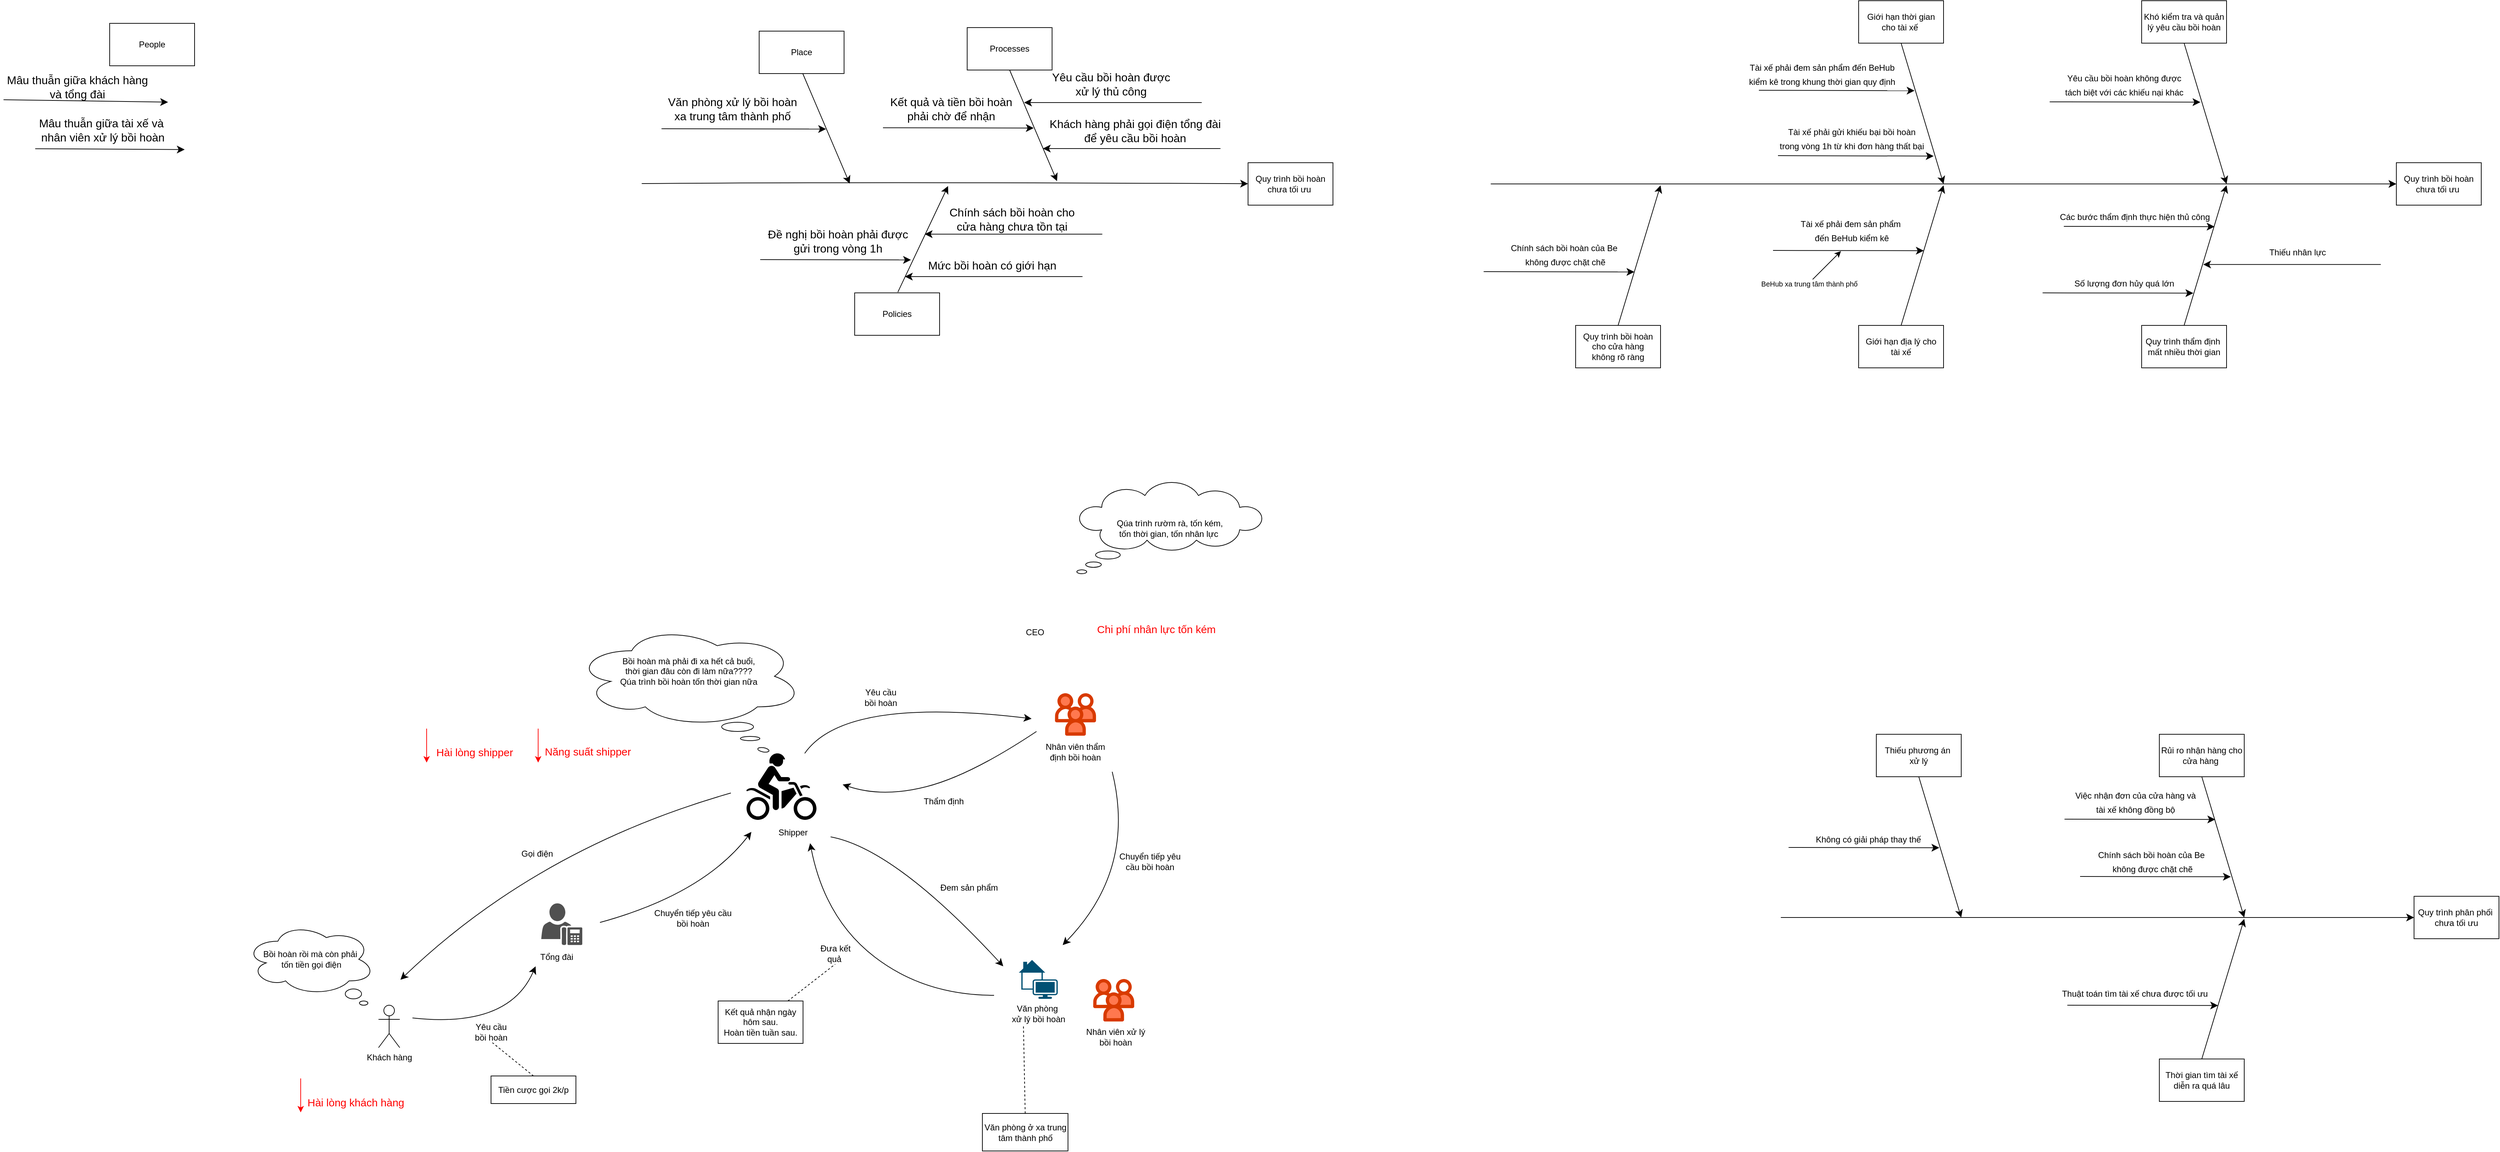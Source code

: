 <mxfile version="26.1.3">
  <diagram name="Page-1" id="skMmWQSyblpexci2RbYU">
    <mxGraphModel dx="3934" dy="1548" grid="1" gridSize="10" guides="1" tooltips="1" connect="1" arrows="1" fold="1" page="0" pageScale="1" pageWidth="850" pageHeight="1100" math="0" shadow="0">
      <root>
        <mxCell id="0" />
        <mxCell id="1" parent="0" />
        <mxCell id="IP3LngXVH1wphO-wjGAb-1" value="Quy trình bồi hoàn chưa tối ưu&amp;nbsp;" style="rounded=0;whiteSpace=wrap;html=1;" parent="1" vertex="1">
          <mxGeometry x="457" y="210" width="120" height="60" as="geometry" />
        </mxCell>
        <mxCell id="IP3LngXVH1wphO-wjGAb-5" value="" style="endArrow=classic;html=1;rounded=0;fontSize=12;startSize=8;endSize=8;curved=1;" parent="1" target="IP3LngXVH1wphO-wjGAb-1" edge="1">
          <mxGeometry width="50" height="50" relative="1" as="geometry">
            <mxPoint x="-400" y="239.528" as="sourcePoint" />
            <mxPoint x="-24" y="104" as="targetPoint" />
            <Array as="points">
              <mxPoint x="-79" y="237" />
            </Array>
          </mxGeometry>
        </mxCell>
        <mxCell id="IP3LngXVH1wphO-wjGAb-7" value="People" style="rounded=0;whiteSpace=wrap;html=1;" parent="1" vertex="1">
          <mxGeometry x="-1152" y="13" width="120" height="60" as="geometry" />
        </mxCell>
        <mxCell id="IP3LngXVH1wphO-wjGAb-8" value="Processes" style="rounded=0;whiteSpace=wrap;html=1;" parent="1" vertex="1">
          <mxGeometry x="60" y="19" width="120" height="60" as="geometry" />
        </mxCell>
        <mxCell id="IP3LngXVH1wphO-wjGAb-10" value="" style="endArrow=classic;html=1;rounded=0;fontSize=12;startSize=8;endSize=8;curved=1;exitX=0.5;exitY=1;exitDx=0;exitDy=0;" parent="1" source="IP3LngXVH1wphO-wjGAb-8" edge="1">
          <mxGeometry width="50" height="50" relative="1" as="geometry">
            <mxPoint x="335" y="122" as="sourcePoint" />
            <mxPoint x="187" y="236" as="targetPoint" />
          </mxGeometry>
        </mxCell>
        <mxCell id="IP3LngXVH1wphO-wjGAb-11" value="" style="endArrow=classic;html=1;rounded=0;fontSize=12;startSize=8;endSize=8;curved=1;" parent="1" edge="1">
          <mxGeometry width="50" height="50" relative="1" as="geometry">
            <mxPoint x="391.5" y="125" as="sourcePoint" />
            <mxPoint x="140.5" y="125" as="targetPoint" />
          </mxGeometry>
        </mxCell>
        <mxCell id="IP3LngXVH1wphO-wjGAb-12" value="Yêu cầu bồi hoàn được&lt;br&gt;xử lý thủ công" style="text;html=1;align=center;verticalAlign=middle;resizable=0;points=[];autosize=1;strokeColor=none;fillColor=none;fontSize=16;" parent="1" vertex="1">
          <mxGeometry x="170.5" y="74" width="185" height="50" as="geometry" />
        </mxCell>
        <mxCell id="IP3LngXVH1wphO-wjGAb-14" value="Mâu thuẫn giữa khách hàng &lt;br&gt;và tổng đài" style="text;html=1;align=center;verticalAlign=middle;resizable=0;points=[];autosize=1;strokeColor=none;fillColor=none;fontSize=16;" parent="1" vertex="1">
          <mxGeometry x="-1307" y="78" width="217" height="50" as="geometry" />
        </mxCell>
        <mxCell id="IP3LngXVH1wphO-wjGAb-15" value="" style="endArrow=classic;html=1;rounded=0;fontSize=12;startSize=8;endSize=8;curved=1;" parent="1" edge="1">
          <mxGeometry width="50" height="50" relative="1" as="geometry">
            <mxPoint x="418" y="190" as="sourcePoint" />
            <mxPoint x="167" y="190" as="targetPoint" />
          </mxGeometry>
        </mxCell>
        <mxCell id="IP3LngXVH1wphO-wjGAb-21" value="" style="endArrow=classic;html=1;rounded=0;fontSize=12;startSize=8;endSize=8;curved=1;" parent="1" edge="1">
          <mxGeometry width="50" height="50" relative="1" as="geometry">
            <mxPoint x="-59" y="160.6" as="sourcePoint" />
            <mxPoint x="154" y="161.01" as="targetPoint" />
          </mxGeometry>
        </mxCell>
        <mxCell id="IP3LngXVH1wphO-wjGAb-22" value="Chính sách bồi hoàn cho&lt;br&gt;cửa hàng chưa tồn tại" style="text;html=1;align=center;verticalAlign=middle;resizable=0;points=[];autosize=1;strokeColor=none;fillColor=none;fontSize=16;" parent="1" vertex="1">
          <mxGeometry x="25" y="265" width="195" height="50" as="geometry" />
        </mxCell>
        <mxCell id="IP3LngXVH1wphO-wjGAb-27" value="Kết quả và tiền bồi hoàn &lt;br&gt;phải&amp;nbsp;chờ để nhận" style="text;html=1;align=center;verticalAlign=middle;resizable=0;points=[];autosize=1;strokeColor=none;fillColor=none;fontSize=16;" parent="1" vertex="1">
          <mxGeometry x="-59" y="109" width="191" height="50" as="geometry" />
        </mxCell>
        <mxCell id="IP3LngXVH1wphO-wjGAb-32" value="Khách hàng phải gọi điện tổng đài&lt;br&gt;để yêu cầu bồi hoàn" style="text;html=1;align=center;verticalAlign=middle;resizable=0;points=[];autosize=1;strokeColor=none;fillColor=none;fontSize=16;" parent="1" vertex="1">
          <mxGeometry x="167" y="140" width="260" height="50" as="geometry" />
        </mxCell>
        <mxCell id="IP3LngXVH1wphO-wjGAb-35" value="" style="endArrow=classic;html=1;rounded=0;fontSize=12;startSize=8;endSize=8;curved=1;" parent="1" edge="1">
          <mxGeometry width="50" height="50" relative="1" as="geometry">
            <mxPoint x="-1302" y="121" as="sourcePoint" />
            <mxPoint x="-1069.5" y="124.41" as="targetPoint" />
          </mxGeometry>
        </mxCell>
        <mxCell id="IP3LngXVH1wphO-wjGAb-36" value="" style="endArrow=classic;html=1;rounded=0;fontSize=12;startSize=8;endSize=8;curved=1;exitX=0.024;exitY=1.025;exitDx=0;exitDy=0;exitPerimeter=0;" parent="1" source="IP3LngXVH1wphO-wjGAb-37" edge="1">
          <mxGeometry width="50" height="50" relative="1" as="geometry">
            <mxPoint x="-1361" y="191" as="sourcePoint" />
            <mxPoint x="-1046" y="191.41" as="targetPoint" />
          </mxGeometry>
        </mxCell>
        <mxCell id="IP3LngXVH1wphO-wjGAb-37" value="Mâu thuẫn giữa tài xế và&amp;nbsp;&lt;br&gt;nhân viên xử lý bồi hoàn" style="text;html=1;align=center;verticalAlign=middle;resizable=0;points=[];autosize=1;strokeColor=none;fillColor=none;fontSize=16;" parent="1" vertex="1">
          <mxGeometry x="-1262" y="139" width="199" height="50" as="geometry" />
        </mxCell>
        <mxCell id="IP3LngXVH1wphO-wjGAb-39" value="Khách hàng" style="shape=umlActor;verticalLabelPosition=bottom;verticalAlign=top;html=1;outlineConnect=0;" parent="1" vertex="1">
          <mxGeometry x="-772" y="1401" width="30" height="60" as="geometry" />
        </mxCell>
        <mxCell id="IP3LngXVH1wphO-wjGAb-44" value="" style="sketch=0;pointerEvents=1;shadow=0;dashed=0;html=1;strokeColor=none;fillColor=#505050;labelPosition=center;verticalLabelPosition=bottom;verticalAlign=top;outlineConnect=0;align=center;shape=mxgraph.office.users.um_enabled_user;" parent="1" vertex="1">
          <mxGeometry x="-542" y="1257" width="58" height="59" as="geometry" />
        </mxCell>
        <mxCell id="IP3LngXVH1wphO-wjGAb-51" value="Tổng đài" style="text;html=1;align=center;verticalAlign=middle;whiteSpace=wrap;rounded=0;" parent="1" vertex="1">
          <mxGeometry x="-550" y="1320" width="60" height="26" as="geometry" />
        </mxCell>
        <mxCell id="IP3LngXVH1wphO-wjGAb-52" value="" style="endArrow=classic;html=1;rounded=0;fontSize=12;startSize=8;endSize=8;curved=1;entryX=0;entryY=1;entryDx=0;entryDy=0;" parent="1" target="IP3LngXVH1wphO-wjGAb-51" edge="1">
          <mxGeometry width="50" height="50" relative="1" as="geometry">
            <mxPoint x="-724" y="1419" as="sourcePoint" />
            <mxPoint x="-631" y="1392" as="targetPoint" />
            <Array as="points">
              <mxPoint x="-588" y="1434" />
            </Array>
          </mxGeometry>
        </mxCell>
        <mxCell id="IP3LngXVH1wphO-wjGAb-53" value="Yêu cầu&amp;nbsp;&lt;br&gt;bồi hoàn&amp;nbsp;" style="text;html=1;align=center;verticalAlign=middle;whiteSpace=wrap;rounded=0;" parent="1" vertex="1">
          <mxGeometry x="-641" y="1424" width="60" height="30" as="geometry" />
        </mxCell>
        <mxCell id="IP3LngXVH1wphO-wjGAb-55" value="" style="shape=mxgraph.signs.sports.dirt_bike;html=1;pointerEvents=1;fillColor=#000000;strokeColor=none;verticalLabelPosition=bottom;verticalAlign=top;align=center;" parent="1" vertex="1">
          <mxGeometry x="-252" y="1045" width="99" height="94" as="geometry" />
        </mxCell>
        <mxCell id="IP3LngXVH1wphO-wjGAb-56" value="Shipper" style="text;html=1;align=center;verticalAlign=middle;whiteSpace=wrap;rounded=0;" parent="1" vertex="1">
          <mxGeometry x="-216.5" y="1142" width="60" height="30" as="geometry" />
        </mxCell>
        <mxCell id="U_PIkrMg_ZQXYNeByQK9-1" value="" style="verticalLabelPosition=bottom;aspect=fixed;html=1;shape=mxgraph.salesforce.employees;" parent="1" vertex="1">
          <mxGeometry x="238" y="1364" width="58.2" height="60" as="geometry" />
        </mxCell>
        <mxCell id="U_PIkrMg_ZQXYNeByQK9-2" value="" style="verticalLabelPosition=bottom;aspect=fixed;html=1;shape=mxgraph.salesforce.employees;" parent="1" vertex="1">
          <mxGeometry x="184" y="960" width="58.2" height="60" as="geometry" />
        </mxCell>
        <mxCell id="U_PIkrMg_ZQXYNeByQK9-3" value="Nhân viên thẩm định bồi hoàn" style="text;html=1;align=center;verticalAlign=middle;whiteSpace=wrap;rounded=0;" parent="1" vertex="1">
          <mxGeometry x="168.1" y="1028" width="90" height="30" as="geometry" />
        </mxCell>
        <mxCell id="U_PIkrMg_ZQXYNeByQK9-6" value="" style="endArrow=classic;html=1;rounded=0;fontSize=12;startSize=8;endSize=8;curved=1;" parent="1" source="IP3LngXVH1wphO-wjGAb-55" edge="1">
          <mxGeometry width="50" height="50" relative="1" as="geometry">
            <mxPoint x="-147" y="1041" as="sourcePoint" />
            <mxPoint x="151" y="996" as="targetPoint" />
            <Array as="points">
              <mxPoint x="-113" y="964" />
            </Array>
          </mxGeometry>
        </mxCell>
        <mxCell id="U_PIkrMg_ZQXYNeByQK9-7" value="Yêu cầu bồi hoàn" style="text;html=1;align=center;verticalAlign=middle;whiteSpace=wrap;rounded=0;" parent="1" vertex="1">
          <mxGeometry x="-92" y="951" width="60" height="30" as="geometry" />
        </mxCell>
        <mxCell id="U_PIkrMg_ZQXYNeByQK9-8" value="" style="endArrow=classic;html=1;rounded=0;fontSize=12;startSize=8;endSize=8;curved=1;" parent="1" edge="1">
          <mxGeometry width="50" height="50" relative="1" as="geometry">
            <mxPoint x="158" y="1014" as="sourcePoint" />
            <mxPoint x="-116" y="1089" as="targetPoint" />
            <Array as="points">
              <mxPoint x="65" y="1076" />
              <mxPoint x="-60" y="1108" />
            </Array>
          </mxGeometry>
        </mxCell>
        <mxCell id="U_PIkrMg_ZQXYNeByQK9-9" value="Thẩm định" style="text;html=1;align=center;verticalAlign=middle;whiteSpace=wrap;rounded=0;" parent="1" vertex="1">
          <mxGeometry x="-3" y="1098" width="60" height="30" as="geometry" />
        </mxCell>
        <mxCell id="U_PIkrMg_ZQXYNeByQK9-10" value="Nhân viên xử lý bồi hoàn" style="text;html=1;align=center;verticalAlign=middle;whiteSpace=wrap;rounded=0;" parent="1" vertex="1">
          <mxGeometry x="219" y="1431" width="102" height="30" as="geometry" />
        </mxCell>
        <mxCell id="U_PIkrMg_ZQXYNeByQK9-17" value="" style="endArrow=classic;html=1;rounded=0;fontSize=12;startSize=8;endSize=8;curved=1;" parent="1" edge="1">
          <mxGeometry width="50" height="50" relative="1" as="geometry">
            <mxPoint x="265" y="1071" as="sourcePoint" />
            <mxPoint x="195" y="1316" as="targetPoint" />
            <Array as="points">
              <mxPoint x="299" y="1209" />
            </Array>
          </mxGeometry>
        </mxCell>
        <mxCell id="U_PIkrMg_ZQXYNeByQK9-19" value="Chuyển tiếp yêu cầu bồi hoàn" style="text;html=1;align=center;verticalAlign=middle;whiteSpace=wrap;rounded=0;" parent="1" vertex="1">
          <mxGeometry x="269" y="1183" width="99" height="30" as="geometry" />
        </mxCell>
        <mxCell id="U_PIkrMg_ZQXYNeByQK9-20" value="" style="endArrow=classic;html=1;rounded=0;fontSize=12;startSize=8;endSize=8;curved=1;" parent="1" edge="1">
          <mxGeometry width="50" height="50" relative="1" as="geometry">
            <mxPoint x="-133" y="1163" as="sourcePoint" />
            <mxPoint x="111" y="1346" as="targetPoint" />
            <Array as="points">
              <mxPoint x="-42" y="1180" />
            </Array>
          </mxGeometry>
        </mxCell>
        <mxCell id="U_PIkrMg_ZQXYNeByQK9-23" value="Đem sản phẩm&amp;nbsp;" style="text;html=1;align=center;verticalAlign=middle;resizable=0;points=[];autosize=1;strokeColor=none;fillColor=none;" parent="1" vertex="1">
          <mxGeometry x="12" y="1222" width="103" height="26" as="geometry" />
        </mxCell>
        <mxCell id="U_PIkrMg_ZQXYNeByQK9-24" value="" style="endArrow=classic;html=1;rounded=0;fontSize=12;startSize=8;endSize=8;curved=1;" parent="1" edge="1">
          <mxGeometry width="50" height="50" relative="1" as="geometry">
            <mxPoint x="98" y="1387" as="sourcePoint" />
            <mxPoint x="-162" y="1172" as="targetPoint" />
            <Array as="points">
              <mxPoint y="1387" />
              <mxPoint x="-141" y="1279" />
            </Array>
          </mxGeometry>
        </mxCell>
        <mxCell id="U_PIkrMg_ZQXYNeByQK9-27" value="Đưa kết quả&amp;nbsp;" style="text;html=1;align=center;verticalAlign=middle;whiteSpace=wrap;rounded=0;" parent="1" vertex="1">
          <mxGeometry x="-156.5" y="1313" width="60" height="30" as="geometry" />
        </mxCell>
        <mxCell id="U_PIkrMg_ZQXYNeByQK9-28" value="" style="endArrow=classic;html=1;rounded=0;fontSize=12;startSize=8;endSize=8;curved=1;entryX=0.5;entryY=1;entryDx=0;entryDy=0;" parent="1" edge="1">
          <mxGeometry width="50" height="50" relative="1" as="geometry">
            <mxPoint x="-459" y="1284" as="sourcePoint" />
            <mxPoint x="-245" y="1156" as="targetPoint" />
            <Array as="points">
              <mxPoint x="-313" y="1244" />
            </Array>
          </mxGeometry>
        </mxCell>
        <mxCell id="U_PIkrMg_ZQXYNeByQK9-32" value="Chuyển tiếp yêu cầu &lt;br&gt;bồi hoàn" style="text;html=1;align=center;verticalAlign=middle;resizable=0;points=[];autosize=1;strokeColor=none;fillColor=none;" parent="1" vertex="1">
          <mxGeometry x="-392" y="1257" width="127" height="41" as="geometry" />
        </mxCell>
        <mxCell id="U_PIkrMg_ZQXYNeByQK9-33" value="" style="endArrow=classic;html=1;rounded=0;fontSize=12;startSize=8;endSize=8;curved=1;" parent="1" edge="1">
          <mxGeometry width="50" height="50" relative="1" as="geometry">
            <mxPoint x="-274" y="1101" as="sourcePoint" />
            <mxPoint x="-741" y="1365" as="targetPoint" />
            <Array as="points">
              <mxPoint x="-547" y="1179" />
            </Array>
          </mxGeometry>
        </mxCell>
        <mxCell id="U_PIkrMg_ZQXYNeByQK9-34" value="Gọi điện&amp;nbsp;" style="text;html=1;align=center;verticalAlign=middle;whiteSpace=wrap;rounded=0;" parent="1" vertex="1">
          <mxGeometry x="-576" y="1172" width="60" height="30" as="geometry" />
        </mxCell>
        <mxCell id="U_PIkrMg_ZQXYNeByQK9-38" value="Bồi hoàn rồi mà còn phải&lt;br&gt;&amp;nbsp;tốn tiền gọi điện" style="ellipse;shape=cloud;whiteSpace=wrap;html=1;" parent="1" vertex="1">
          <mxGeometry x="-960" y="1285" width="183" height="102" as="geometry" />
        </mxCell>
        <mxCell id="U_PIkrMg_ZQXYNeByQK9-40" value="" style="ellipse;whiteSpace=wrap;html=1;" parent="1" vertex="1">
          <mxGeometry x="-819" y="1378" width="23" height="14" as="geometry" />
        </mxCell>
        <mxCell id="U_PIkrMg_ZQXYNeByQK9-41" value="" style="ellipse;whiteSpace=wrap;html=1;" parent="1" vertex="1">
          <mxGeometry x="-799" y="1395" width="12" height="6" as="geometry" />
        </mxCell>
        <mxCell id="U_PIkrMg_ZQXYNeByQK9-43" value="" style="points=[[0.115,0.05,0],[0.335,0,0],[0.98,0.52,0],[1,0.71,0],[0.68,1,0],[0.065,0.76,0],[0,0.33,0],[0.68,0.33,0]];verticalLabelPosition=bottom;sketch=0;html=1;verticalAlign=top;aspect=fixed;align=center;pointerEvents=1;shape=mxgraph.cisco19.home_office;fillColor=#005073;strokeColor=none;" parent="1" vertex="1">
          <mxGeometry x="133" y="1337" width="55" height="55" as="geometry" />
        </mxCell>
        <mxCell id="U_PIkrMg_ZQXYNeByQK9-45" value="Văn phòng&amp;nbsp;&lt;br&gt;xử lý bồi hoàn" style="text;html=1;align=center;verticalAlign=middle;whiteSpace=wrap;rounded=0;" parent="1" vertex="1">
          <mxGeometry x="118.5" y="1398" width="84" height="30" as="geometry" />
        </mxCell>
        <mxCell id="U_PIkrMg_ZQXYNeByQK9-46" value="Văn phòng ở xa trung tâm thành phố" style="rounded=0;whiteSpace=wrap;html=1;" parent="1" vertex="1">
          <mxGeometry x="81.5" y="1554" width="121" height="53" as="geometry" />
        </mxCell>
        <mxCell id="U_PIkrMg_ZQXYNeByQK9-47" value="" style="endArrow=none;dashed=1;html=1;rounded=0;entryX=0.25;entryY=1;entryDx=0;entryDy=0;exitX=0.5;exitY=0;exitDx=0;exitDy=0;" parent="1" source="U_PIkrMg_ZQXYNeByQK9-46" target="U_PIkrMg_ZQXYNeByQK9-45" edge="1">
          <mxGeometry width="50" height="50" relative="1" as="geometry">
            <mxPoint x="180" y="1590" as="sourcePoint" />
            <mxPoint x="230" y="1540" as="targetPoint" />
          </mxGeometry>
        </mxCell>
        <mxCell id="U_PIkrMg_ZQXYNeByQK9-48" value="Tiền cược gọi 2k/p" style="rounded=0;whiteSpace=wrap;html=1;" parent="1" vertex="1">
          <mxGeometry x="-613" y="1501" width="120" height="39" as="geometry" />
        </mxCell>
        <mxCell id="U_PIkrMg_ZQXYNeByQK9-49" value="" style="endArrow=none;dashed=1;html=1;rounded=0;entryX=0.5;entryY=1;entryDx=0;entryDy=0;exitX=0.5;exitY=0;exitDx=0;exitDy=0;" parent="1" source="U_PIkrMg_ZQXYNeByQK9-48" target="IP3LngXVH1wphO-wjGAb-53" edge="1">
          <mxGeometry width="50" height="50" relative="1" as="geometry">
            <mxPoint x="-453" y="1487" as="sourcePoint" />
            <mxPoint x="-403" y="1437" as="targetPoint" />
          </mxGeometry>
        </mxCell>
        <mxCell id="U_PIkrMg_ZQXYNeByQK9-50" value="Bồi hoàn mà phải đi xa hết cả buổi, &lt;br&gt;thời gian đâu còn đi làm nữa????&lt;br&gt;Qúa trình bồi hoàn tốn thời gian nữa&lt;br&gt;&lt;div&gt;&lt;br&gt;&lt;/div&gt;" style="ellipse;shape=cloud;whiteSpace=wrap;html=1;" parent="1" vertex="1">
          <mxGeometry x="-495" y="864" width="323" height="144" as="geometry" />
        </mxCell>
        <mxCell id="U_PIkrMg_ZQXYNeByQK9-51" value="" style="ellipse;whiteSpace=wrap;html=1;" parent="1" vertex="1">
          <mxGeometry x="-287" y="1001" width="45" height="13" as="geometry" />
        </mxCell>
        <mxCell id="U_PIkrMg_ZQXYNeByQK9-52" value="" style="ellipse;whiteSpace=wrap;html=1;" parent="1" vertex="1">
          <mxGeometry x="-260.5" y="1021" width="27.5" height="6" as="geometry" />
        </mxCell>
        <mxCell id="U_PIkrMg_ZQXYNeByQK9-53" value="" style="ellipse;whiteSpace=wrap;html=1;rotation=10;" parent="1" vertex="1">
          <mxGeometry x="-236" y="1037" width="16" height="6" as="geometry" />
        </mxCell>
        <mxCell id="U_PIkrMg_ZQXYNeByQK9-54" value="" style="shape=image;html=1;verticalAlign=top;verticalLabelPosition=bottom;labelBackgroundColor=#ffffff;imageAspect=0;aspect=fixed;image=https://cdn4.iconfinder.com/data/icons/ionicons/512/icon-eye-128.png" parent="1" vertex="1">
          <mxGeometry x="98" y="754" width="128" height="128" as="geometry" />
        </mxCell>
        <mxCell id="U_PIkrMg_ZQXYNeByQK9-56" value="Kết quả nhận ngày hôm sau.&lt;br&gt;Hoàn tiền tuần sau." style="rounded=0;whiteSpace=wrap;html=1;" parent="1" vertex="1">
          <mxGeometry x="-292" y="1395" width="120" height="60" as="geometry" />
        </mxCell>
        <mxCell id="U_PIkrMg_ZQXYNeByQK9-57" value="" style="endArrow=none;dashed=1;html=1;rounded=0;entryX=0.5;entryY=1;entryDx=0;entryDy=0;" parent="1" source="U_PIkrMg_ZQXYNeByQK9-56" target="U_PIkrMg_ZQXYNeByQK9-27" edge="1">
          <mxGeometry width="50" height="50" relative="1" as="geometry">
            <mxPoint x="-156" y="1262" as="sourcePoint" />
            <mxPoint x="-106" y="1212" as="targetPoint" />
          </mxGeometry>
        </mxCell>
        <mxCell id="U_PIkrMg_ZQXYNeByQK9-58" value="CEO" style="text;html=1;align=center;verticalAlign=middle;whiteSpace=wrap;rounded=0;" parent="1" vertex="1">
          <mxGeometry x="126" y="859" width="60" height="30" as="geometry" />
        </mxCell>
        <mxCell id="U_PIkrMg_ZQXYNeByQK9-59" value="Qúa trình rườm rà, tốn kém, &lt;br&gt;tốn thời gian, tốn nhân lực&amp;nbsp;" style="whiteSpace=wrap;html=1;shape=mxgraph.basic.cloud_callout" parent="1" vertex="1">
          <mxGeometry x="215" y="662" width="263" height="129" as="geometry" />
        </mxCell>
        <mxCell id="U_PIkrMg_ZQXYNeByQK9-60" value="&lt;span style=&quot;background-color: light-dark(#ffffff, var(--ge-dark-color, #121212));&quot;&gt;&lt;font style=&quot;color: rgb(255, 0, 0); font-size: 15px;&quot;&gt;Hài lòng khách hàng&lt;/font&gt;&lt;/span&gt;" style="text;html=1;align=center;verticalAlign=middle;whiteSpace=wrap;rounded=0;" parent="1" vertex="1">
          <mxGeometry x="-878" y="1522.5" width="148" height="31.5" as="geometry" />
        </mxCell>
        <mxCell id="U_PIkrMg_ZQXYNeByQK9-61" value="" style="endArrow=classic;html=1;rounded=0;strokeColor=#FF0000;" parent="1" edge="1">
          <mxGeometry width="50" height="50" relative="1" as="geometry">
            <mxPoint x="-882" y="1504.5" as="sourcePoint" />
            <mxPoint x="-882" y="1552.5" as="targetPoint" />
          </mxGeometry>
        </mxCell>
        <mxCell id="U_PIkrMg_ZQXYNeByQK9-62" value="&lt;span style=&quot;background-color: light-dark(#ffffff, var(--ge-dark-color, #121212));&quot;&gt;&lt;font style=&quot;color: rgb(255, 0, 0); font-size: 15px;&quot;&gt;Năng suất shipper&lt;/font&gt;&lt;/span&gt;" style="text;html=1;align=center;verticalAlign=middle;whiteSpace=wrap;rounded=0;" parent="1" vertex="1">
          <mxGeometry x="-550" y="1026.5" width="148" height="31.5" as="geometry" />
        </mxCell>
        <mxCell id="U_PIkrMg_ZQXYNeByQK9-63" value="&lt;span style=&quot;background-color: light-dark(#ffffff, var(--ge-dark-color, #121212));&quot;&gt;&lt;font style=&quot;color: rgb(255, 0, 0); font-size: 15px;&quot;&gt;Hài lòng shipper&lt;/font&gt;&lt;/span&gt;" style="text;html=1;align=center;verticalAlign=middle;whiteSpace=wrap;rounded=0;" parent="1" vertex="1">
          <mxGeometry x="-710" y="1027.25" width="148" height="31.5" as="geometry" />
        </mxCell>
        <mxCell id="U_PIkrMg_ZQXYNeByQK9-67" value="" style="endArrow=classic;html=1;rounded=0;strokeColor=#FF0000;" parent="1" edge="1">
          <mxGeometry width="50" height="50" relative="1" as="geometry">
            <mxPoint x="-546.36" y="1010" as="sourcePoint" />
            <mxPoint x="-546.36" y="1058" as="targetPoint" />
          </mxGeometry>
        </mxCell>
        <mxCell id="U_PIkrMg_ZQXYNeByQK9-68" value="" style="endArrow=classic;html=1;rounded=0;strokeColor=#FF0000;" parent="1" edge="1">
          <mxGeometry width="50" height="50" relative="1" as="geometry">
            <mxPoint x="-704" y="1010" as="sourcePoint" />
            <mxPoint x="-704" y="1058" as="targetPoint" />
          </mxGeometry>
        </mxCell>
        <mxCell id="U_PIkrMg_ZQXYNeByQK9-69" value="&lt;span style=&quot;background-color: light-dark(#ffffff, var(--ge-dark-color, #121212));&quot;&gt;&lt;font style=&quot;color: rgb(255, 0, 0); font-size: 15px;&quot;&gt;Chi phí nhân lực tốn kém&lt;/font&gt;&lt;/span&gt;" style="text;html=1;align=center;verticalAlign=middle;whiteSpace=wrap;rounded=0;" parent="1" vertex="1">
          <mxGeometry x="238" y="853" width="179" height="31.5" as="geometry" />
        </mxCell>
        <mxCell id="-tskYSFvkNlBVMREnxVG-7" value="" style="endArrow=classic;html=1;rounded=0;fontSize=12;startSize=8;endSize=8;curved=1;exitX=0.5;exitY=1;exitDx=0;exitDy=0;" edge="1" parent="1">
          <mxGeometry width="50" height="50" relative="1" as="geometry">
            <mxPoint x="-173" y="82.5" as="sourcePoint" />
            <mxPoint x="-106" y="239.5" as="targetPoint" />
          </mxGeometry>
        </mxCell>
        <mxCell id="-tskYSFvkNlBVMREnxVG-9" value="Place" style="rounded=0;whiteSpace=wrap;html=1;" vertex="1" parent="1">
          <mxGeometry x="-234" y="24" width="120" height="60" as="geometry" />
        </mxCell>
        <mxCell id="-tskYSFvkNlBVMREnxVG-11" value="Policies" style="rounded=0;whiteSpace=wrap;html=1;" vertex="1" parent="1">
          <mxGeometry x="-99" y="394" width="120" height="60" as="geometry" />
        </mxCell>
        <mxCell id="-tskYSFvkNlBVMREnxVG-12" value="" style="endArrow=classic;html=1;rounded=0;fontSize=12;startSize=8;endSize=8;curved=1;" edge="1" parent="1">
          <mxGeometry width="50" height="50" relative="1" as="geometry">
            <mxPoint x="251" y="311.0" as="sourcePoint" />
            <mxPoint y="311.0" as="targetPoint" />
          </mxGeometry>
        </mxCell>
        <mxCell id="-tskYSFvkNlBVMREnxVG-13" value="" style="endArrow=classic;html=1;rounded=0;fontSize=12;startSize=8;endSize=8;curved=1;" edge="1" parent="1">
          <mxGeometry width="50" height="50" relative="1" as="geometry">
            <mxPoint x="223" y="371" as="sourcePoint" />
            <mxPoint x="-28" y="371" as="targetPoint" />
          </mxGeometry>
        </mxCell>
        <mxCell id="-tskYSFvkNlBVMREnxVG-14" value="Mức bồi hoàn có giới hạn" style="text;html=1;align=center;verticalAlign=middle;resizable=0;points=[];autosize=1;strokeColor=none;fillColor=none;fontSize=16;" vertex="1" parent="1">
          <mxGeometry x="-5" y="339" width="199" height="31" as="geometry" />
        </mxCell>
        <mxCell id="-tskYSFvkNlBVMREnxVG-15" value="Đề nghị bồi hoàn phải được&lt;br&gt;gửi trong vòng 1h" style="text;html=1;align=center;verticalAlign=middle;resizable=0;points=[];autosize=1;strokeColor=none;fillColor=none;fontSize=16;" vertex="1" parent="1">
          <mxGeometry x="-231" y="296" width="216" height="50" as="geometry" />
        </mxCell>
        <mxCell id="-tskYSFvkNlBVMREnxVG-16" value="" style="endArrow=classic;html=1;rounded=0;fontSize=12;startSize=8;endSize=8;curved=1;" edge="1" parent="1">
          <mxGeometry width="50" height="50" relative="1" as="geometry">
            <mxPoint x="-232.5" y="347" as="sourcePoint" />
            <mxPoint x="-19.5" y="347.41" as="targetPoint" />
          </mxGeometry>
        </mxCell>
        <mxCell id="-tskYSFvkNlBVMREnxVG-18" value="" style="endArrow=classic;html=1;rounded=0;fontSize=12;startSize=8;endSize=8;curved=1;exitX=0.5;exitY=0;exitDx=0;exitDy=0;" edge="1" parent="1">
          <mxGeometry width="50" height="50" relative="1" as="geometry">
            <mxPoint x="-38" y="393" as="sourcePoint" />
            <mxPoint x="33" y="243" as="targetPoint" />
          </mxGeometry>
        </mxCell>
        <mxCell id="-tskYSFvkNlBVMREnxVG-24" value="" style="endArrow=classic;html=1;rounded=0;fontSize=12;startSize=8;endSize=8;curved=1;" edge="1" parent="1">
          <mxGeometry width="50" height="50" relative="1" as="geometry">
            <mxPoint x="-372" y="162" as="sourcePoint" />
            <mxPoint x="-139.5" y="162.41" as="targetPoint" />
          </mxGeometry>
        </mxCell>
        <mxCell id="-tskYSFvkNlBVMREnxVG-25" value="Văn phòng xử lý bồi hoàn&lt;br&gt;xa trung tâm thành phố" style="text;html=1;align=center;verticalAlign=middle;resizable=0;points=[];autosize=1;strokeColor=none;fillColor=none;fontSize=16;" vertex="1" parent="1">
          <mxGeometry x="-372" y="109" width="200" height="50" as="geometry" />
        </mxCell>
        <mxCell id="-tskYSFvkNlBVMREnxVG-27" value="Quy trình bồi hoàn chưa tối ưu&amp;nbsp;" style="rounded=0;whiteSpace=wrap;html=1;" vertex="1" parent="1">
          <mxGeometry x="2080" y="210" width="120" height="60" as="geometry" />
        </mxCell>
        <mxCell id="-tskYSFvkNlBVMREnxVG-28" value="" style="endArrow=classic;html=1;rounded=0;fontSize=12;startSize=8;endSize=8;curved=1;" edge="1" parent="1" target="-tskYSFvkNlBVMREnxVG-27">
          <mxGeometry width="50" height="50" relative="1" as="geometry">
            <mxPoint x="800" y="240.042" as="sourcePoint" />
            <mxPoint x="1501" y="107.5" as="targetPoint" />
            <Array as="points">
              <mxPoint x="1446" y="240.5" />
            </Array>
          </mxGeometry>
        </mxCell>
        <mxCell id="-tskYSFvkNlBVMREnxVG-29" value="Khó kiểm tra và quản&lt;br&gt;lý yêu cầu bồi hoàn" style="rounded=0;whiteSpace=wrap;html=1;" vertex="1" parent="1">
          <mxGeometry x="1720" y="-19" width="120" height="60" as="geometry" />
        </mxCell>
        <mxCell id="-tskYSFvkNlBVMREnxVG-30" value="" style="endArrow=classic;html=1;rounded=0;fontSize=12;startSize=8;endSize=8;curved=1;exitX=0.5;exitY=1;exitDx=0;exitDy=0;" edge="1" parent="1" source="-tskYSFvkNlBVMREnxVG-29">
          <mxGeometry width="50" height="50" relative="1" as="geometry">
            <mxPoint x="1860" y="125.5" as="sourcePoint" />
            <mxPoint x="1840" y="240" as="targetPoint" />
          </mxGeometry>
        </mxCell>
        <mxCell id="-tskYSFvkNlBVMREnxVG-34" value="" style="endArrow=classic;html=1;rounded=0;fontSize=12;startSize=8;endSize=8;curved=1;" edge="1" parent="1">
          <mxGeometry width="50" height="50" relative="1" as="geometry">
            <mxPoint x="1590" y="124.0" as="sourcePoint" />
            <mxPoint x="1803" y="124.41" as="targetPoint" />
          </mxGeometry>
        </mxCell>
        <mxCell id="-tskYSFvkNlBVMREnxVG-40" value="Quy trình thẩm định&amp;nbsp;&lt;br&gt;mất nhiều thời gian" style="rounded=0;whiteSpace=wrap;html=1;" vertex="1" parent="1">
          <mxGeometry x="1720" y="440" width="120" height="60" as="geometry" />
        </mxCell>
        <mxCell id="-tskYSFvkNlBVMREnxVG-44" value="&lt;span style=&quot;font-size: 12px;&quot;&gt;Yêu cầu bồi hoàn không được&lt;br&gt;tách biệt với các khiếu nại khác&lt;/span&gt;" style="text;html=1;align=center;verticalAlign=middle;resizable=0;points=[];autosize=1;strokeColor=none;fillColor=none;fontSize=16;" vertex="1" parent="1">
          <mxGeometry x="1600" y="74" width="190" height="50" as="geometry" />
        </mxCell>
        <mxCell id="-tskYSFvkNlBVMREnxVG-46" value="" style="endArrow=classic;html=1;rounded=0;fontSize=12;startSize=8;endSize=8;curved=1;exitX=0.5;exitY=0;exitDx=0;exitDy=0;" edge="1" parent="1" source="-tskYSFvkNlBVMREnxVG-40">
          <mxGeometry width="50" height="50" relative="1" as="geometry">
            <mxPoint x="1785" y="392" as="sourcePoint" />
            <mxPoint x="1840" y="242" as="targetPoint" />
          </mxGeometry>
        </mxCell>
        <mxCell id="-tskYSFvkNlBVMREnxVG-54" value="" style="endArrow=classic;html=1;rounded=0;fontSize=12;startSize=8;endSize=8;curved=1;" edge="1" parent="1">
          <mxGeometry width="50" height="50" relative="1" as="geometry">
            <mxPoint x="1580" y="394" as="sourcePoint" />
            <mxPoint x="1793" y="394.41" as="targetPoint" />
          </mxGeometry>
        </mxCell>
        <mxCell id="-tskYSFvkNlBVMREnxVG-55" value="&lt;span style=&quot;font-size: 12px;&quot;&gt;Các bước thẩm định thực hiện thủ công&lt;/span&gt;" style="text;html=1;align=center;verticalAlign=middle;resizable=0;points=[];autosize=1;strokeColor=none;fillColor=none;fontSize=16;" vertex="1" parent="1">
          <mxGeometry x="1590" y="270" width="240" height="30" as="geometry" />
        </mxCell>
        <mxCell id="-tskYSFvkNlBVMREnxVG-56" value="" style="endArrow=classic;html=1;rounded=0;fontSize=12;startSize=8;endSize=8;curved=1;" edge="1" parent="1">
          <mxGeometry width="50" height="50" relative="1" as="geometry">
            <mxPoint x="1610" y="300" as="sourcePoint" />
            <mxPoint x="1823" y="300.41" as="targetPoint" />
          </mxGeometry>
        </mxCell>
        <mxCell id="-tskYSFvkNlBVMREnxVG-57" value="&lt;span style=&quot;font-size: 12px;&quot;&gt;Số lượng đơn hủy quá lớn&lt;/span&gt;" style="text;html=1;align=center;verticalAlign=middle;resizable=0;points=[];autosize=1;strokeColor=none;fillColor=none;fontSize=16;" vertex="1" parent="1">
          <mxGeometry x="1615" y="364" width="160" height="30" as="geometry" />
        </mxCell>
        <mxCell id="-tskYSFvkNlBVMREnxVG-59" value="" style="endArrow=classic;html=1;rounded=0;fontSize=12;startSize=8;endSize=8;curved=1;" edge="1" parent="1">
          <mxGeometry width="50" height="50" relative="1" as="geometry">
            <mxPoint x="2058" y="353.91" as="sourcePoint" />
            <mxPoint x="1807" y="353.91" as="targetPoint" />
          </mxGeometry>
        </mxCell>
        <mxCell id="-tskYSFvkNlBVMREnxVG-60" value="&lt;span style=&quot;font-size: 12px;&quot;&gt;Thiếu nhân lực&lt;/span&gt;" style="text;html=1;align=center;verticalAlign=middle;resizable=0;points=[];autosize=1;strokeColor=none;fillColor=none;fontSize=16;" vertex="1" parent="1">
          <mxGeometry x="1890" y="320" width="100" height="30" as="geometry" />
        </mxCell>
        <mxCell id="-tskYSFvkNlBVMREnxVG-61" value="Giới hạn thời gian cho tài xế&amp;nbsp;" style="rounded=0;whiteSpace=wrap;html=1;" vertex="1" parent="1">
          <mxGeometry x="1320" y="-19" width="120" height="60" as="geometry" />
        </mxCell>
        <mxCell id="-tskYSFvkNlBVMREnxVG-62" value="" style="endArrow=classic;html=1;rounded=0;fontSize=12;startSize=8;endSize=8;curved=1;" edge="1" parent="1">
          <mxGeometry width="50" height="50" relative="1" as="geometry">
            <mxPoint x="1179" y="107.57" as="sourcePoint" />
            <mxPoint x="1399" y="108.19" as="targetPoint" />
          </mxGeometry>
        </mxCell>
        <mxCell id="-tskYSFvkNlBVMREnxVG-63" value="&lt;span style=&quot;font-size: 12px;&quot;&gt;Tài xế phải đem sản phẩm&amp;nbsp;&lt;br&gt;đến BeHub kiểm kê&lt;/span&gt;" style="text;html=1;align=center;verticalAlign=middle;resizable=0;points=[];autosize=1;strokeColor=none;fillColor=none;fontSize=16;" vertex="1" parent="1">
          <mxGeometry x="1225" y="280" width="170" height="50" as="geometry" />
        </mxCell>
        <mxCell id="-tskYSFvkNlBVMREnxVG-64" value="" style="endArrow=classic;html=1;rounded=0;fontSize=12;startSize=8;endSize=8;curved=1;exitX=0.5;exitY=1;exitDx=0;exitDy=0;" edge="1" parent="1">
          <mxGeometry width="50" height="50" relative="1" as="geometry">
            <mxPoint x="1380" y="41" as="sourcePoint" />
            <mxPoint x="1440" y="240" as="targetPoint" />
          </mxGeometry>
        </mxCell>
        <mxCell id="-tskYSFvkNlBVMREnxVG-66" value="" style="endArrow=classic;html=1;rounded=0;fontSize=12;startSize=8;endSize=8;curved=1;exitX=0.5;exitY=0;exitDx=0;exitDy=0;" edge="1" parent="1">
          <mxGeometry width="50" height="50" relative="1" as="geometry">
            <mxPoint x="1380" y="440" as="sourcePoint" />
            <mxPoint x="1440" y="242" as="targetPoint" />
          </mxGeometry>
        </mxCell>
        <mxCell id="-tskYSFvkNlBVMREnxVG-67" value="Giới hạn địa lý cho&lt;div&gt;tài xế&lt;/div&gt;" style="rounded=0;whiteSpace=wrap;html=1;" vertex="1" parent="1">
          <mxGeometry x="1320" y="440" width="120" height="60" as="geometry" />
        </mxCell>
        <mxCell id="-tskYSFvkNlBVMREnxVG-68" value="" style="endArrow=classic;html=1;rounded=0;" edge="1" parent="1">
          <mxGeometry width="50" height="50" relative="1" as="geometry">
            <mxPoint x="1255" y="375" as="sourcePoint" />
            <mxPoint x="1295" y="335" as="targetPoint" />
          </mxGeometry>
        </mxCell>
        <mxCell id="-tskYSFvkNlBVMREnxVG-69" value="&lt;font style=&quot;font-size: 10px;&quot;&gt;BeHub xa trung tâm thành phố&lt;/font&gt;" style="text;html=1;align=center;verticalAlign=middle;resizable=0;points=[];autosize=1;strokeColor=none;fillColor=none;fontSize=16;" vertex="1" parent="1">
          <mxGeometry x="1170" y="364" width="160" height="30" as="geometry" />
        </mxCell>
        <mxCell id="-tskYSFvkNlBVMREnxVG-74" value="" style="endArrow=classic;html=1;rounded=0;fontSize=12;startSize=8;endSize=8;curved=1;" edge="1" parent="1">
          <mxGeometry width="50" height="50" relative="1" as="geometry">
            <mxPoint x="1199" y="334.0" as="sourcePoint" />
            <mxPoint x="1412" y="334.41" as="targetPoint" />
          </mxGeometry>
        </mxCell>
        <mxCell id="-tskYSFvkNlBVMREnxVG-75" value="&lt;span style=&quot;font-size: 12px;&quot;&gt;Tài xế phải đem sản phẩm đến BeHub&lt;br&gt;kiểm kê trong khung thời gian quy định&lt;/span&gt;" style="text;html=1;align=center;verticalAlign=middle;resizable=0;points=[];autosize=1;strokeColor=none;fillColor=none;fontSize=16;" vertex="1" parent="1">
          <mxGeometry x="1153" y="58.57" width="230" height="50" as="geometry" />
        </mxCell>
        <mxCell id="-tskYSFvkNlBVMREnxVG-77" value="&lt;span style=&quot;font-size: 12px;&quot;&gt;Tài xế phải gửi khiếu bại bồi hoàn&lt;br&gt;trong vòng 1h từ khi đơn hàng thất bại&lt;/span&gt;" style="text;html=1;align=center;verticalAlign=middle;resizable=0;points=[];autosize=1;strokeColor=none;fillColor=none;fontSize=16;" vertex="1" parent="1">
          <mxGeometry x="1195" y="150" width="230" height="50" as="geometry" />
        </mxCell>
        <mxCell id="-tskYSFvkNlBVMREnxVG-78" value="" style="endArrow=classic;html=1;rounded=0;fontSize=12;startSize=8;endSize=8;curved=1;exitX=0.5;exitY=0;exitDx=0;exitDy=0;" edge="1" parent="1">
          <mxGeometry width="50" height="50" relative="1" as="geometry">
            <mxPoint x="980" y="440" as="sourcePoint" />
            <mxPoint x="1040" y="242" as="targetPoint" />
          </mxGeometry>
        </mxCell>
        <mxCell id="-tskYSFvkNlBVMREnxVG-79" value="Quy trình bồi hoàn cho cửa hàng&lt;br&gt;không rõ ràng" style="rounded=0;whiteSpace=wrap;html=1;" vertex="1" parent="1">
          <mxGeometry x="920" y="440" width="120" height="60" as="geometry" />
        </mxCell>
        <mxCell id="-tskYSFvkNlBVMREnxVG-80" value="" style="endArrow=classic;html=1;rounded=0;fontSize=12;startSize=8;endSize=8;curved=1;" edge="1" parent="1">
          <mxGeometry width="50" height="50" relative="1" as="geometry">
            <mxPoint x="790" y="364.0" as="sourcePoint" />
            <mxPoint x="1003" y="364.41" as="targetPoint" />
          </mxGeometry>
        </mxCell>
        <mxCell id="-tskYSFvkNlBVMREnxVG-81" value="&lt;span style=&quot;font-size: 12px;&quot;&gt;Chính sách bồi hoàn của Be&amp;nbsp;&lt;br&gt;không được chặt chẽ&lt;/span&gt;" style="text;html=1;align=center;verticalAlign=middle;resizable=0;points=[];autosize=1;strokeColor=none;fillColor=none;fontSize=16;" vertex="1" parent="1">
          <mxGeometry x="815" y="314" width="180" height="50" as="geometry" />
        </mxCell>
        <mxCell id="-tskYSFvkNlBVMREnxVG-82" value="" style="endArrow=classic;html=1;rounded=0;fontSize=12;startSize=8;endSize=8;curved=1;" edge="1" parent="1">
          <mxGeometry width="50" height="50" relative="1" as="geometry">
            <mxPoint x="1206" y="200" as="sourcePoint" />
            <mxPoint x="1426" y="200.62" as="targetPoint" />
          </mxGeometry>
        </mxCell>
        <mxCell id="-tskYSFvkNlBVMREnxVG-83" value="Quy trình phân phối&amp;nbsp;&lt;br&gt;chưa tối ưu" style="rounded=0;whiteSpace=wrap;html=1;" vertex="1" parent="1">
          <mxGeometry x="2105" y="1247" width="120" height="60" as="geometry" />
        </mxCell>
        <mxCell id="-tskYSFvkNlBVMREnxVG-84" value="" style="endArrow=classic;html=1;rounded=0;fontSize=12;startSize=8;endSize=8;curved=1;exitX=1;exitY=0.5;exitDx=0;exitDy=0;" edge="1" parent="1" target="-tskYSFvkNlBVMREnxVG-83">
          <mxGeometry width="50" height="50" relative="1" as="geometry">
            <mxPoint x="1210" y="1277" as="sourcePoint" />
            <mxPoint x="1526" y="1144.5" as="targetPoint" />
            <Array as="points">
              <mxPoint x="1471" y="1277.5" />
            </Array>
          </mxGeometry>
        </mxCell>
        <mxCell id="-tskYSFvkNlBVMREnxVG-85" value="Rủi ro nhận hàng cho cửa hàng&amp;nbsp;" style="rounded=0;whiteSpace=wrap;html=1;" vertex="1" parent="1">
          <mxGeometry x="1745" y="1018" width="120" height="60" as="geometry" />
        </mxCell>
        <mxCell id="-tskYSFvkNlBVMREnxVG-86" value="" style="endArrow=classic;html=1;rounded=0;fontSize=12;startSize=8;endSize=8;curved=1;exitX=0.5;exitY=1;exitDx=0;exitDy=0;" edge="1" parent="1" source="-tskYSFvkNlBVMREnxVG-85">
          <mxGeometry width="50" height="50" relative="1" as="geometry">
            <mxPoint x="1885" y="1162.5" as="sourcePoint" />
            <mxPoint x="1865" y="1277" as="targetPoint" />
          </mxGeometry>
        </mxCell>
        <mxCell id="-tskYSFvkNlBVMREnxVG-88" value="Thời gian tìm tài xế diễn ra quá lâu" style="rounded=0;whiteSpace=wrap;html=1;" vertex="1" parent="1">
          <mxGeometry x="1745" y="1477" width="120" height="60" as="geometry" />
        </mxCell>
        <mxCell id="-tskYSFvkNlBVMREnxVG-90" value="" style="endArrow=classic;html=1;rounded=0;fontSize=12;startSize=8;endSize=8;curved=1;exitX=0.5;exitY=0;exitDx=0;exitDy=0;" edge="1" parent="1" source="-tskYSFvkNlBVMREnxVG-88">
          <mxGeometry width="50" height="50" relative="1" as="geometry">
            <mxPoint x="1810" y="1429" as="sourcePoint" />
            <mxPoint x="1865" y="1279" as="targetPoint" />
          </mxGeometry>
        </mxCell>
        <mxCell id="-tskYSFvkNlBVMREnxVG-91" value="" style="endArrow=classic;html=1;rounded=0;fontSize=12;startSize=8;endSize=8;curved=1;" edge="1" parent="1">
          <mxGeometry width="50" height="50" relative="1" as="geometry">
            <mxPoint x="1611" y="1138" as="sourcePoint" />
            <mxPoint x="1824" y="1138.41" as="targetPoint" />
          </mxGeometry>
        </mxCell>
        <mxCell id="-tskYSFvkNlBVMREnxVG-97" value="Thiếu phương án&amp;nbsp;&lt;br&gt;xử lý" style="rounded=0;whiteSpace=wrap;html=1;" vertex="1" parent="1">
          <mxGeometry x="1345" y="1018" width="120" height="60" as="geometry" />
        </mxCell>
        <mxCell id="-tskYSFvkNlBVMREnxVG-100" value="" style="endArrow=classic;html=1;rounded=0;fontSize=12;startSize=8;endSize=8;curved=1;exitX=0.5;exitY=1;exitDx=0;exitDy=0;" edge="1" parent="1">
          <mxGeometry width="50" height="50" relative="1" as="geometry">
            <mxPoint x="1405" y="1078" as="sourcePoint" />
            <mxPoint x="1465" y="1277" as="targetPoint" />
          </mxGeometry>
        </mxCell>
        <mxCell id="-tskYSFvkNlBVMREnxVG-113" value="&lt;span style=&quot;font-size: 12px;&quot;&gt;Việc nhận đơn của cửa hàng và&lt;/span&gt;&lt;div&gt;&lt;span style=&quot;font-size: 12px;&quot;&gt;tài xế không đồng bộ&lt;/span&gt;&lt;/div&gt;" style="text;html=1;align=center;verticalAlign=middle;resizable=0;points=[];autosize=1;strokeColor=none;fillColor=none;fontSize=16;" vertex="1" parent="1">
          <mxGeometry x="1616" y="1088" width="190" height="50" as="geometry" />
        </mxCell>
        <mxCell id="-tskYSFvkNlBVMREnxVG-114" value="" style="endArrow=classic;html=1;rounded=0;fontSize=12;startSize=8;endSize=8;curved=1;" edge="1" parent="1">
          <mxGeometry width="50" height="50" relative="1" as="geometry">
            <mxPoint x="1615" y="1401" as="sourcePoint" />
            <mxPoint x="1828" y="1401.41" as="targetPoint" />
          </mxGeometry>
        </mxCell>
        <mxCell id="-tskYSFvkNlBVMREnxVG-115" value="&lt;span style=&quot;font-size: 12px;&quot;&gt;Thuật toán tìm tài xế chưa được tối ưu&lt;/span&gt;" style="text;html=1;align=center;verticalAlign=middle;resizable=0;points=[];autosize=1;strokeColor=none;fillColor=none;fontSize=16;" vertex="1" parent="1">
          <mxGeometry x="1595" y="1368" width="230" height="30" as="geometry" />
        </mxCell>
        <mxCell id="-tskYSFvkNlBVMREnxVG-117" value="" style="endArrow=classic;html=1;rounded=0;fontSize=12;startSize=8;endSize=8;curved=1;" edge="1" parent="1">
          <mxGeometry width="50" height="50" relative="1" as="geometry">
            <mxPoint x="1633" y="1219" as="sourcePoint" />
            <mxPoint x="1846" y="1219.41" as="targetPoint" />
          </mxGeometry>
        </mxCell>
        <mxCell id="-tskYSFvkNlBVMREnxVG-118" value="&lt;span style=&quot;font-size: 12px;&quot;&gt;Chính sách bồi hoàn của Be&amp;nbsp;&lt;br&gt;không được chặt chẽ&lt;/span&gt;" style="text;html=1;align=center;verticalAlign=middle;resizable=0;points=[];autosize=1;strokeColor=none;fillColor=none;fontSize=16;" vertex="1" parent="1">
          <mxGeometry x="1645" y="1172" width="180" height="50" as="geometry" />
        </mxCell>
        <mxCell id="-tskYSFvkNlBVMREnxVG-119" value="" style="endArrow=classic;html=1;rounded=0;fontSize=12;startSize=8;endSize=8;curved=1;" edge="1" parent="1">
          <mxGeometry width="50" height="50" relative="1" as="geometry">
            <mxPoint x="1221" y="1178" as="sourcePoint" />
            <mxPoint x="1434" y="1178.41" as="targetPoint" />
          </mxGeometry>
        </mxCell>
        <mxCell id="-tskYSFvkNlBVMREnxVG-121" value="&lt;span style=&quot;font-size: 12px;&quot;&gt;Không có giải pháp thay thế&amp;nbsp;&lt;/span&gt;" style="text;html=1;align=center;verticalAlign=middle;resizable=0;points=[];autosize=1;strokeColor=none;fillColor=none;fontSize=16;" vertex="1" parent="1">
          <mxGeometry x="1245" y="1150" width="180" height="30" as="geometry" />
        </mxCell>
      </root>
    </mxGraphModel>
  </diagram>
</mxfile>
